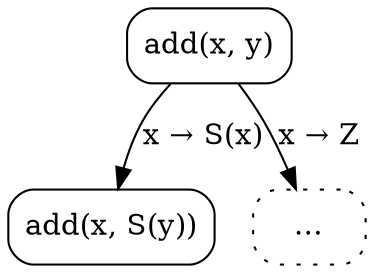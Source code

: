 digraph {
  node [shape=box, style=rounded];

  C0 [label="add(x, y)"];
  C1 [label="add(x, S(y))"];
  C0 -> C1 [label="x → S(x)"];
  C2 [label="…", style="rounded,dotted"];
  C0 -> C2 [label="x → Z"];
}
